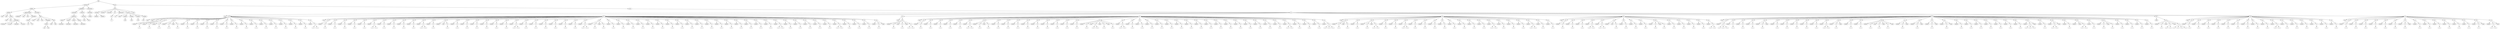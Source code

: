 digraph Tree {
	"t0" [label = "TEI"];
	"t1" [label = "teiHeader"];
	"t2" [label = "fileDesc"];
	"t3" [label = "titleStmt"];
	"t4" [label = "title"];
	"t5" [label = "title"];
	"t6" [label = "author"];
	"t7" [label = "idno"];
	"t8" [label = "idno"];
	"t9" [label = "persName"];
	"t10" [label = "forename"];
	"t11" [label = "surname"];
	"t12" [label = "nameLink"];
	"t13" [label = "surname"];
	"t14" [label = "publicationStmt"];
	"t15" [label = "publisher"];
	"t16" [label = "idno"];
	"t17" [label = "idno"];
	"t18" [label = "availability"];
	"t19" [label = "licence"];
	"t20" [label = "ab"];
	"t21" [label = "ref"];
	"t22" [label = "sourceDesc"];
	"t23" [label = "bibl"];
	"t24" [label = "name"];
	"t25" [label = "idno"];
	"t26" [label = "idno"];
	"t27" [label = "availability"];
	"t28" [label = "licence"];
	"t29" [label = "ab"];
	"t30" [label = "ref"];
	"t31" [label = "bibl"];
	"t32" [label = "date"];
	"t33" [label = "idno"];
	"t34" [label = "profileDesc"];
	"t35" [label = "particDesc"];
	"t36" [label = "listPerson"];
	"t37" [label = "person"];
	"t38" [label = "persName"];
	"t39" [label = "person"];
	"t40" [label = "persName"];
	"t41" [label = "person"];
	"t42" [label = "persName"];
	"t43" [label = "person"];
	"t44" [label = "persName"];
	"t45" [label = "textClass"];
	"t46" [label = "keywords"];
	"t47" [label = "term"];
	"t48" [label = "term"];
	"t49" [label = "revisionDesc"];
	"t50" [label = "listChange"];
	"t51" [label = "change"];
	"t52" [label = "text"];
	"t53" [label = "front"];
	"t54" [label = "docTitle"];
	"t55" [label = "titlePart"];
	"t56" [label = "titlePart"];
	"t57" [label = "docDate"];
	"t58" [label = "docAuthor"];
	"t59" [label = "div"];
	"t60" [label = "div"];
	"t61" [label = "p"];
	"t62" [label = "performance"];
	"t63" [label = "ab"];
	"t64" [label = "castList"];
	"t65" [label = "head"];
	"t66" [label = "castItem"];
	"t67" [label = "role"];
	"t68" [label = "castItem"];
	"t69" [label = "role"];
	"t70" [label = "castItem"];
	"t71" [label = "role"];
	"t72" [label = "castItem"];
	"t73" [label = "role"];
	"t74" [label = "note"];
	"t75" [label = "body"];
	"t76" [label = "div"];
	"t77" [label = "head"];
	"t78" [label = "div"];
	"t79" [label = "head"];
	"t80" [label = "stage"];
	"t81" [label = "sp"];
	"t82" [label = "speaker"];
	"t83" [label = "p"];
	"t84" [label = "s"];
	"t85" [label = "sp"];
	"t86" [label = "speaker"];
	"t87" [label = "p"];
	"t88" [label = "s"];
	"t89" [label = "sp"];
	"t90" [label = "speaker"];
	"t91" [label = "p"];
	"t92" [label = "s"];
	"t93" [label = "sp"];
	"t94" [label = "speaker"];
	"t95" [label = "p"];
	"t96" [label = "s"];
	"t97" [label = "stage"];
	"t98" [label = "p"];
	"t99" [label = "s"];
	"t100" [label = "sp"];
	"t101" [label = "speaker"];
	"t102" [label = "p"];
	"t103" [label = "s"];
	"t104" [label = "sp"];
	"t105" [label = "speaker"];
	"t106" [label = "p"];
	"t107" [label = "s"];
	"t108" [label = "sp"];
	"t109" [label = "speaker"];
	"t110" [label = "p"];
	"t111" [label = "s"];
	"t112" [label = "sp"];
	"t113" [label = "speaker"];
	"t114" [label = "p"];
	"t115" [label = "s"];
	"t116" [label = "sp"];
	"t117" [label = "speaker"];
	"t118" [label = "p"];
	"t119" [label = "s"];
	"t120" [label = "sp"];
	"t121" [label = "speaker"];
	"t122" [label = "p"];
	"t123" [label = "s"];
	"t124" [label = "sp"];
	"t125" [label = "speaker"];
	"t126" [label = "p"];
	"t127" [label = "s"];
	"t128" [label = "sp"];
	"t129" [label = "speaker"];
	"t130" [label = "p"];
	"t131" [label = "s"];
	"t132" [label = "sp"];
	"t133" [label = "speaker"];
	"t134" [label = "p"];
	"t135" [label = "s"];
	"t136" [label = "sp"];
	"t137" [label = "speaker"];
	"t138" [label = "p"];
	"t139" [label = "s"];
	"t140" [label = "sp"];
	"t141" [label = "speaker"];
	"t142" [label = "p"];
	"t143" [label = "s"];
	"t144" [label = "sp"];
	"t145" [label = "speaker"];
	"t146" [label = "p"];
	"t147" [label = "s"];
	"t148" [label = "sp"];
	"t149" [label = "speaker"];
	"t150" [label = "p"];
	"t151" [label = "s"];
	"t152" [label = "sp"];
	"t153" [label = "speaker"];
	"t154" [label = "p"];
	"t155" [label = "s"];
	"t156" [label = "s"];
	"t157" [label = "div"];
	"t158" [label = "head"];
	"t159" [label = "sp"];
	"t160" [label = "speaker"];
	"t161" [label = "p"];
	"t162" [label = "s"];
	"t163" [label = "sp"];
	"t164" [label = "speaker"];
	"t165" [label = "p"];
	"t166" [label = "s"];
	"t167" [label = "sp"];
	"t168" [label = "speaker"];
	"t169" [label = "p"];
	"t170" [label = "s"];
	"t171" [label = "sp"];
	"t172" [label = "speaker"];
	"t173" [label = "p"];
	"t174" [label = "s"];
	"t175" [label = "sp"];
	"t176" [label = "speaker"];
	"t177" [label = "p"];
	"t178" [label = "s"];
	"t179" [label = "sp"];
	"t180" [label = "speaker"];
	"t181" [label = "p"];
	"t182" [label = "s"];
	"t183" [label = "s"];
	"t184" [label = "sp"];
	"t185" [label = "speaker"];
	"t186" [label = "p"];
	"t187" [label = "s"];
	"t188" [label = "sp"];
	"t189" [label = "speaker"];
	"t190" [label = "p"];
	"t191" [label = "s"];
	"t192" [label = "sp"];
	"t193" [label = "speaker"];
	"t194" [label = "p"];
	"t195" [label = "s"];
	"t196" [label = "sp"];
	"t197" [label = "speaker"];
	"t198" [label = "p"];
	"t199" [label = "s"];
	"t200" [label = "sp"];
	"t201" [label = "speaker"];
	"t202" [label = "p"];
	"t203" [label = "s"];
	"t204" [label = "s"];
	"t205" [label = "sp"];
	"t206" [label = "speaker"];
	"t207" [label = "p"];
	"t208" [label = "s"];
	"t209" [label = "sp"];
	"t210" [label = "speaker"];
	"t211" [label = "note"];
	"t212" [label = "p"];
	"t213" [label = "s"];
	"t214" [label = "sp"];
	"t215" [label = "speaker"];
	"t216" [label = "p"];
	"t217" [label = "s"];
	"t218" [label = "sp"];
	"t219" [label = "speaker"];
	"t220" [label = "p"];
	"t221" [label = "s"];
	"t222" [label = "sp"];
	"t223" [label = "speaker"];
	"t224" [label = "p"];
	"t225" [label = "s"];
	"t226" [label = "sp"];
	"t227" [label = "speaker"];
	"t228" [label = "p"];
	"t229" [label = "s"];
	"t230" [label = "sp"];
	"t231" [label = "speaker"];
	"t232" [label = "p"];
	"t233" [label = "s"];
	"t234" [label = "sp"];
	"t235" [label = "speaker"];
	"t236" [label = "p"];
	"t237" [label = "s"];
	"t238" [label = "sp"];
	"t239" [label = "speaker"];
	"t240" [label = "p"];
	"t241" [label = "s"];
	"t242" [label = "s"];
	"t243" [label = "sp"];
	"t244" [label = "speaker"];
	"t245" [label = "p"];
	"t246" [label = "s"];
	"t247" [label = "sp"];
	"t248" [label = "speaker"];
	"t249" [label = "p"];
	"t250" [label = "s"];
	"t251" [label = "sp"];
	"t252" [label = "speaker"];
	"t253" [label = "p"];
	"t254" [label = "s"];
	"t255" [label = "sp"];
	"t256" [label = "speaker"];
	"t257" [label = "p"];
	"t258" [label = "s"];
	"t259" [label = "sp"];
	"t260" [label = "speaker"];
	"t261" [label = "p"];
	"t262" [label = "s"];
	"t263" [label = "sp"];
	"t264" [label = "speaker"];
	"t265" [label = "p"];
	"t266" [label = "s"];
	"t267" [label = "sp"];
	"t268" [label = "speaker"];
	"t269" [label = "p"];
	"t270" [label = "s"];
	"t271" [label = "s"];
	"t272" [label = "sp"];
	"t273" [label = "speaker"];
	"t274" [label = "p"];
	"t275" [label = "s"];
	"t276" [label = "stage"];
	"t277" [label = "p"];
	"t278" [label = "s"];
	"t279" [label = "sp"];
	"t280" [label = "speaker"];
	"t281" [label = "p"];
	"t282" [label = "s"];
	"t283" [label = "sp"];
	"t284" [label = "speaker"];
	"t285" [label = "p"];
	"t286" [label = "s"];
	"t287" [label = "sp"];
	"t288" [label = "speaker"];
	"t289" [label = "p"];
	"t290" [label = "s"];
	"t291" [label = "sp"];
	"t292" [label = "speaker"];
	"t293" [label = "p"];
	"t294" [label = "s"];
	"t295" [label = "sp"];
	"t296" [label = "speaker"];
	"t297" [label = "p"];
	"t298" [label = "s"];
	"t299" [label = "sp"];
	"t300" [label = "speaker"];
	"t301" [label = "p"];
	"t302" [label = "s"];
	"t303" [label = "sp"];
	"t304" [label = "speaker"];
	"t305" [label = "p"];
	"t306" [label = "s"];
	"t307" [label = "sp"];
	"t308" [label = "speaker"];
	"t309" [label = "p"];
	"t310" [label = "s"];
	"t311" [label = "sp"];
	"t312" [label = "speaker"];
	"t313" [label = "p"];
	"t314" [label = "s"];
	"t315" [label = "sp"];
	"t316" [label = "speaker"];
	"t317" [label = "p"];
	"t318" [label = "s"];
	"t319" [label = "sp"];
	"t320" [label = "speaker"];
	"t321" [label = "p"];
	"t322" [label = "s"];
	"t323" [label = "sp"];
	"t324" [label = "speaker"];
	"t325" [label = "p"];
	"t326" [label = "s"];
	"t327" [label = "sp"];
	"t328" [label = "speaker"];
	"t329" [label = "p"];
	"t330" [label = "s"];
	"t331" [label = "sp"];
	"t332" [label = "speaker"];
	"t333" [label = "p"];
	"t334" [label = "s"];
	"t335" [label = "sp"];
	"t336" [label = "speaker"];
	"t337" [label = "p"];
	"t338" [label = "s"];
	"t339" [label = "sp"];
	"t340" [label = "speaker"];
	"t341" [label = "p"];
	"t342" [label = "s"];
	"t343" [label = "sp"];
	"t344" [label = "speaker"];
	"t345" [label = "p"];
	"t346" [label = "s"];
	"t347" [label = "sp"];
	"t348" [label = "speaker"];
	"t349" [label = "p"];
	"t350" [label = "s"];
	"t351" [label = "s"];
	"t352" [label = "sp"];
	"t353" [label = "speaker"];
	"t354" [label = "p"];
	"t355" [label = "s"];
	"t356" [label = "sp"];
	"t357" [label = "speaker"];
	"t358" [label = "p"];
	"t359" [label = "s"];
	"t360" [label = "sp"];
	"t361" [label = "speaker"];
	"t362" [label = "p"];
	"t363" [label = "s"];
	"t364" [label = "sp"];
	"t365" [label = "speaker"];
	"t366" [label = "p"];
	"t367" [label = "s"];
	"t368" [label = "sp"];
	"t369" [label = "speaker"];
	"t370" [label = "p"];
	"t371" [label = "s"];
	"t372" [label = "sp"];
	"t373" [label = "speaker"];
	"t374" [label = "p"];
	"t375" [label = "s"];
	"t376" [label = "s"];
	"t377" [label = "sp"];
	"t378" [label = "speaker"];
	"t379" [label = "p"];
	"t380" [label = "s"];
	"t381" [label = "sp"];
	"t382" [label = "speaker"];
	"t383" [label = "p"];
	"t384" [label = "s"];
	"t385" [label = "sp"];
	"t386" [label = "speaker"];
	"t387" [label = "p"];
	"t388" [label = "s"];
	"t389" [label = "sp"];
	"t390" [label = "speaker"];
	"t391" [label = "p"];
	"t392" [label = "s"];
	"t393" [label = "stage"];
	"t394" [label = "div"];
	"t395" [label = "head"];
	"t396" [label = "sp"];
	"t397" [label = "speaker"];
	"t398" [label = "p"];
	"t399" [label = "s"];
	"t400" [label = "stage"];
	"t401" [label = "p"];
	"t402" [label = "s"];
	"t403" [label = "stage"];
	"t404" [label = "p"];
	"t405" [label = "s"];
	"t406" [label = "s"];
	"t407" [label = "div"];
	"t408" [label = "head"];
	"t409" [label = "sp"];
	"t410" [label = "speaker"];
	"t411" [label = "p"];
	"t412" [label = "s"];
	"t413" [label = "sp"];
	"t414" [label = "speaker"];
	"t415" [label = "p"];
	"t416" [label = "s"];
	"t417" [label = "sp"];
	"t418" [label = "speaker"];
	"t419" [label = "p"];
	"t420" [label = "s"];
	"t421" [label = "sp"];
	"t422" [label = "speaker"];
	"t423" [label = "p"];
	"t424" [label = "s"];
	"t425" [label = "sp"];
	"t426" [label = "speaker"];
	"t427" [label = "p"];
	"t428" [label = "s"];
	"t429" [label = "sp"];
	"t430" [label = "speaker"];
	"t431" [label = "p"];
	"t432" [label = "s"];
	"t433" [label = "s"];
	"t434" [label = "sp"];
	"t435" [label = "speaker"];
	"t436" [label = "p"];
	"t437" [label = "s"];
	"t438" [label = "stage"];
	"t439" [label = "p"];
	"t440" [label = "s"];
	"t441" [label = "sp"];
	"t442" [label = "speaker"];
	"t443" [label = "p"];
	"t444" [label = "s"];
	"t445" [label = "sp"];
	"t446" [label = "speaker"];
	"t447" [label = "p"];
	"t448" [label = "s"];
	"t449" [label = "sp"];
	"t450" [label = "speaker"];
	"t451" [label = "p"];
	"t452" [label = "s"];
	"t453" [label = "sp"];
	"t454" [label = "speaker"];
	"t455" [label = "p"];
	"t456" [label = "s"];
	"t457" [label = "sp"];
	"t458" [label = "speaker"];
	"t459" [label = "p"];
	"t460" [label = "s"];
	"t461" [label = "sp"];
	"t462" [label = "speaker"];
	"t463" [label = "p"];
	"t464" [label = "s"];
	"t465" [label = "sp"];
	"t466" [label = "speaker"];
	"t467" [label = "p"];
	"t468" [label = "s"];
	"t469" [label = "sp"];
	"t470" [label = "speaker"];
	"t471" [label = "p"];
	"t472" [label = "s"];
	"t473" [label = "sp"];
	"t474" [label = "speaker"];
	"t475" [label = "p"];
	"t476" [label = "s"];
	"t477" [label = "sp"];
	"t478" [label = "speaker"];
	"t479" [label = "p"];
	"t480" [label = "s"];
	"t481" [label = "stage"];
	"t482" [label = "p"];
	"t483" [label = "s"];
	"t484" [label = "s"];
	"t485" [label = "stage"];
	"t486" [label = "p"];
	"t487" [label = "s"];
	"t488" [label = "stage"];
	"t489" [label = "p"];
	"t490" [label = "s"];
	"t491" [label = "sp"];
	"t492" [label = "speaker"];
	"t493" [label = "p"];
	"t494" [label = "s"];
	"t495" [label = "s"];
	"t496" [label = "sp"];
	"t497" [label = "speaker"];
	"t498" [label = "p"];
	"t499" [label = "s"];
	"t500" [label = "sp"];
	"t501" [label = "speaker"];
	"t502" [label = "p"];
	"t503" [label = "s"];
	"t504" [label = "sp"];
	"t505" [label = "speaker"];
	"t506" [label = "p"];
	"t507" [label = "s"];
	"t508" [label = "sp"];
	"t509" [label = "speaker"];
	"t510" [label = "p"];
	"t511" [label = "s"];
	"t512" [label = "sp"];
	"t513" [label = "speaker"];
	"t514" [label = "p"];
	"t515" [label = "s"];
	"t516" [label = "sp"];
	"t517" [label = "speaker"];
	"t518" [label = "p"];
	"t519" [label = "s"];
	"t520" [label = "sp"];
	"t521" [label = "speaker"];
	"t522" [label = "p"];
	"t523" [label = "s"];
	"t524" [label = "sp"];
	"t525" [label = "speaker"];
	"t526" [label = "p"];
	"t527" [label = "s"];
	"t528" [label = "sp"];
	"t529" [label = "speaker"];
	"t530" [label = "p"];
	"t531" [label = "s"];
	"t532" [label = "sp"];
	"t533" [label = "speaker"];
	"t534" [label = "p"];
	"t535" [label = "s"];
	"t536" [label = "sp"];
	"t537" [label = "speaker"];
	"t538" [label = "p"];
	"t539" [label = "s"];
	"t540" [label = "sp"];
	"t541" [label = "speaker"];
	"t542" [label = "p"];
	"t543" [label = "s"];
	"t544" [label = "sp"];
	"t545" [label = "speaker"];
	"t546" [label = "p"];
	"t547" [label = "s"];
	"t548" [label = "sp"];
	"t549" [label = "speaker"];
	"t550" [label = "p"];
	"t551" [label = "s"];
	"t552" [label = "sp"];
	"t553" [label = "speaker"];
	"t554" [label = "p"];
	"t555" [label = "s"];
	"t556" [label = "sp"];
	"t557" [label = "speaker"];
	"t558" [label = "p"];
	"t559" [label = "s"];
	"t560" [label = "sp"];
	"t561" [label = "speaker"];
	"t562" [label = "p"];
	"t563" [label = "s"];
	"t564" [label = "s"];
	"t565" [label = "sp"];
	"t566" [label = "speaker"];
	"t567" [label = "p"];
	"t568" [label = "s"];
	"t569" [label = "sp"];
	"t570" [label = "speaker"];
	"t571" [label = "p"];
	"t572" [label = "s"];
	"t573" [label = "sp"];
	"t574" [label = "speaker"];
	"t575" [label = "p"];
	"t576" [label = "s"];
	"t577" [label = "sp"];
	"t578" [label = "speaker"];
	"t579" [label = "p"];
	"t580" [label = "s"];
	"t581" [label = "s"];
	"t582" [label = "s"];
	"t583" [label = "div"];
	"t584" [label = "head"];
	"t585" [label = "sp"];
	"t586" [label = "speaker"];
	"t587" [label = "p"];
	"t588" [label = "s"];
	"t589" [label = "stage"];
	"t590" [label = "p"];
	"t591" [label = "s"];
	"t592" [label = "sp"];
	"t593" [label = "speaker"];
	"t594" [label = "p"];
	"t595" [label = "s"];
	"t596" [label = "sp"];
	"t597" [label = "speaker"];
	"t598" [label = "p"];
	"t599" [label = "s"];
	"t600" [label = "stage"];
	"t601" [label = "p"];
	"t602" [label = "s"];
	"t603" [label = "s"];
	"t604" [label = "sp"];
	"t605" [label = "speaker"];
	"t606" [label = "p"];
	"t607" [label = "s"];
	"t608" [label = "sp"];
	"t609" [label = "speaker"];
	"t610" [label = "p"];
	"t611" [label = "s"];
	"t612" [label = "sp"];
	"t613" [label = "speaker"];
	"t614" [label = "p"];
	"t615" [label = "s"];
	"t616" [label = "s"];
	"t617" [label = "sp"];
	"t618" [label = "speaker"];
	"t619" [label = "p"];
	"t620" [label = "s"];
	"t621" [label = "sp"];
	"t622" [label = "speaker"];
	"t623" [label = "p"];
	"t624" [label = "s"];
	"t625" [label = "sp"];
	"t626" [label = "speaker"];
	"t627" [label = "p"];
	"t628" [label = "s"];
	"t629" [label = "sp"];
	"t630" [label = "speaker"];
	"t631" [label = "p"];
	"t632" [label = "s"];
	"t633" [label = "sp"];
	"t634" [label = "speaker"];
	"t635" [label = "p"];
	"t636" [label = "s"];
	"t637" [label = "sp"];
	"t638" [label = "speaker"];
	"t639" [label = "p"];
	"t640" [label = "s"];
	"t641" [label = "sp"];
	"t642" [label = "speaker"];
	"t643" [label = "p"];
	"t644" [label = "s"];
	"t645" [label = "sp"];
	"t646" [label = "speaker"];
	"t647" [label = "p"];
	"t648" [label = "s"];
	"t649" [label = "sp"];
	"t650" [label = "speaker"];
	"t651" [label = "p"];
	"t652" [label = "s"];
	"t653" [label = "s"];
	"t654" [label = "sp"];
	"t655" [label = "speaker"];
	"t656" [label = "p"];
	"t657" [label = "s"];
	"t658" [label = "sp"];
	"t659" [label = "speaker"];
	"t660" [label = "p"];
	"t661" [label = "s"];
	"t662" [label = "sp"];
	"t663" [label = "speaker"];
	"t664" [label = "p"];
	"t665" [label = "s"];
	"t666" [label = "sp"];
	"t667" [label = "speaker"];
	"t668" [label = "p"];
	"t669" [label = "s"];
	"t670" [label = "s"];
	"t671" [label = "sp"];
	"t672" [label = "speaker"];
	"t673" [label = "p"];
	"t674" [label = "s"];
	"t675" [label = "sp"];
	"t676" [label = "speaker"];
	"t677" [label = "p"];
	"t678" [label = "s"];
	"t679" [label = "div"];
	"t680" [label = "head"];
	"t681" [label = "sp"];
	"t682" [label = "speaker"];
	"t683" [label = "p"];
	"t684" [label = "s"];
	"t685" [label = "sp"];
	"t686" [label = "speaker"];
	"t687" [label = "p"];
	"t688" [label = "s"];
	"t689" [label = "sp"];
	"t690" [label = "speaker"];
	"t691" [label = "p"];
	"t692" [label = "s"];
	"t693" [label = "sp"];
	"t694" [label = "speaker"];
	"t695" [label = "p"];
	"t696" [label = "s"];
	"t697" [label = "s"];
	"t698" [label = "sp"];
	"t699" [label = "speaker"];
	"t700" [label = "p"];
	"t701" [label = "s"];
	"t702" [label = "s"];
	"t703" [label = "sp"];
	"t704" [label = "speaker"];
	"t705" [label = "note"];
	"t706" [label = "p"];
	"t707" [label = "s"];
	"t708" [label = "sp"];
	"t709" [label = "speaker"];
	"t710" [label = "p"];
	"t711" [label = "s"];
	"t712" [label = "sp"];
	"t713" [label = "speaker"];
	"t714" [label = "p"];
	"t715" [label = "s"];
	"t716" [label = "sp"];
	"t717" [label = "speaker"];
	"t718" [label = "p"];
	"t719" [label = "s"];
	"t720" [label = "sp"];
	"t721" [label = "speaker"];
	"t722" [label = "p"];
	"t723" [label = "s"];
	"t724" [label = "stage"];
	"t725" [label = "p"];
	"t726" [label = "s"];
	"t727" [label = "sp"];
	"t728" [label = "speaker"];
	"t729" [label = "p"];
	"t730" [label = "s"];
	"t731" [label = "sp"];
	"t732" [label = "speaker"];
	"t733" [label = "p"];
	"t734" [label = "s"];
	"t735" [label = "sp"];
	"t736" [label = "speaker"];
	"t737" [label = "p"];
	"t738" [label = "s"];
	"t739" [label = "sp"];
	"t740" [label = "speaker"];
	"t741" [label = "p"];
	"t742" [label = "s"];
	"t743" [label = "sp"];
	"t744" [label = "speaker"];
	"t745" [label = "p"];
	"t746" [label = "s"];
	"t747" [label = "s"];
	"t748" [label = "div"];
	"t749" [label = "head"];
	"t750" [label = "sp"];
	"t751" [label = "speaker"];
	"t752" [label = "p"];
	"t753" [label = "s"];
	"t754" [label = "s"];
	"t755" [label = "s"];
	"t756" [label = "sp"];
	"t757" [label = "speaker"];
	"t758" [label = "p"];
	"t759" [label = "s"];
	"t760" [label = "sp"];
	"t761" [label = "speaker"];
	"t762" [label = "p"];
	"t763" [label = "s"];
	"t764" [label = "sp"];
	"t765" [label = "speaker"];
	"t766" [label = "p"];
	"t767" [label = "s"];
	"t768" [label = "sp"];
	"t769" [label = "speaker"];
	"t770" [label = "p"];
	"t771" [label = "s"];
	"t772" [label = "stage"];
	"t773" [label = "sp"];
	"t774" [label = "speaker"];
	"t775" [label = "p"];
	"t776" [label = "s"];
	"t777" [label = "sp"];
	"t778" [label = "speaker"];
	"t779" [label = "p"];
	"t780" [label = "s"];
	"t781" [label = "sp"];
	"t782" [label = "speaker"];
	"t783" [label = "p"];
	"t784" [label = "s"];
	"t785" [label = "sp"];
	"t786" [label = "speaker"];
	"t787" [label = "p"];
	"t788" [label = "s"];
	"t789" [label = "sp"];
	"t790" [label = "speaker"];
	"t791" [label = "p"];
	"t792" [label = "s"];
	"t793" [label = "sp"];
	"t794" [label = "speaker"];
	"t795" [label = "p"];
	"t796" [label = "s"];
	"t797" [label = "s"];
	"t798" [label = "sp"];
	"t799" [label = "speaker"];
	"t800" [label = "p"];
	"t801" [label = "s"];
	"t802" [label = "stage"];
	"t803" [label = "sp"];
	"t804" [label = "speaker"];
	"t805" [label = "p"];
	"t806" [label = "s"];
	"t807" [label = "sp"];
	"t808" [label = "speaker"];
	"t809" [label = "p"];
	"t810" [label = "s"];
	"t811" [label = "sp"];
	"t812" [label = "speaker"];
	"t813" [label = "p"];
	"t814" [label = "s"];
	"t815" [label = "stage"];
	"t816" [label = "p"];
	"t817" [label = "s"];
	"t818" [label = "stage"];
	"t819" [label = "p"];
	"t820" [label = "s"];
	"t821" [label = "stage"];
	"t822" [label = "sp"];
	"t823" [label = "speaker"];
	"t824" [label = "p"];
	"t825" [label = "s"];
	"t826" [label = "stage"];
	"t827" [label = "sp"];
	"t828" [label = "speaker"];
	"t829" [label = "p"];
	"t830" [label = "s"];
	"t831" [label = "stage"];
	"t832" [label = "sp"];
	"t833" [label = "speaker"];
	"t834" [label = "p"];
	"t835" [label = "s"];
	"t836" [label = "stage"];
	"t837" [label = "sp"];
	"t838" [label = "speaker"];
	"t839" [label = "p"];
	"t840" [label = "s"];
	"t841" [label = "stage"];
	"t842" [label = "sp"];
	"t843" [label = "speaker"];
	"t844" [label = "p"];
	"t845" [label = "s"];
	"t846" [label = "sp"];
	"t847" [label = "speaker"];
	"t848" [label = "p"];
	"t849" [label = "s"];
	"t850" [label = "sp"];
	"t851" [label = "speaker"];
	"t852" [label = "p"];
	"t853" [label = "s"];
	"t854" [label = "sp"];
	"t855" [label = "speaker"];
	"t856" [label = "p"];
	"t857" [label = "s"];
	"t858" [label = "sp"];
	"t859" [label = "speaker"];
	"t860" [label = "p"];
	"t861" [label = "s"];
	"t862" [label = "sp"];
	"t863" [label = "speaker"];
	"t864" [label = "p"];
	"t865" [label = "s"];
	"t866" [label = "sp"];
	"t867" [label = "speaker"];
	"t868" [label = "p"];
	"t869" [label = "s"];
	"t870" [label = "sp"];
	"t871" [label = "speaker"];
	"t872" [label = "p"];
	"t873" [label = "s"];
	"t874" [label = "s"];
	"t875" [label = "s"];
	"t876" [label = "stage"];
	"t877" [label = "sp"];
	"t878" [label = "speaker"];
	"t879" [label = "p"];
	"t880" [label = "s"];
	"t881" [label = "sp"];
	"t882" [label = "speaker"];
	"t883" [label = "p"];
	"t884" [label = "s"];
	"t885" [label = "s"];
	"t886" [label = "stage"];
	"t887" [label = "sp"];
	"t888" [label = "speaker"];
	"t889" [label = "p"];
	"t890" [label = "s"];
	"t891" [label = "sp"];
	"t892" [label = "speaker"];
	"t893" [label = "stage"];
	"t894" [label = "p"];
	"t895" [label = "s"];
	"t896" [label = "s"];
	"t897" [label = "sp"];
	"t898" [label = "speaker"];
	"t899" [label = "p"];
	"t900" [label = "s"];
	"t901" [label = "sp"];
	"t902" [label = "speaker"];
	"t903" [label = "p"];
	"t904" [label = "s"];
	"t905" [label = "stage"];
	"t906" [label = "p"];
	"t907" [label = "s"];
	"t908" [label = "sp"];
	"t909" [label = "speaker"];
	"t910" [label = "p"];
	"t911" [label = "s"];
	"t912" [label = "sp"];
	"t913" [label = "speaker"];
	"t914" [label = "p"];
	"t915" [label = "s"];
	"t916" [label = "sp"];
	"t917" [label = "speaker"];
	"t918" [label = "p"];
	"t919" [label = "s"];
	"t920" [label = "sp"];
	"t921" [label = "speaker"];
	"t922" [label = "p"];
	"t923" [label = "s"];
	"t924" [label = "div"];
	"t925" [label = "head"];
	"t926" [label = "sp"];
	"t927" [label = "speaker"];
	"t928" [label = "p"];
	"t929" [label = "s"];
	"t930" [label = "stage"];
	"t931" [label = "p"];
	"t932" [label = "s"];
	"t933" [label = "s"];
	"t934" [label = "stage"];
	"t935" [label = "p"];
	"t936" [label = "s"];
	"t937" [label = "s"];
	"t938" [label = "s"];
	"t939" [label = "s"];
	"t940" [label = "div"];
	"t941" [label = "head"];
	"t942" [label = "sp"];
	"t943" [label = "speaker"];
	"t944" [label = "p"];
	"t945" [label = "s"];
	"t946" [label = "sp"];
	"t947" [label = "speaker"];
	"t948" [label = "p"];
	"t949" [label = "s"];
	"t950" [label = "sp"];
	"t951" [label = "speaker"];
	"t952" [label = "p"];
	"t953" [label = "s"];
	"t954" [label = "sp"];
	"t955" [label = "speaker"];
	"t956" [label = "p"];
	"t957" [label = "s"];
	"t958" [label = "sp"];
	"t959" [label = "speaker"];
	"t960" [label = "p"];
	"t961" [label = "s"];
	"t962" [label = "sp"];
	"t963" [label = "speaker"];
	"t964" [label = "p"];
	"t965" [label = "s"];
	"t966" [label = "sp"];
	"t967" [label = "speaker"];
	"t968" [label = "p"];
	"t969" [label = "s"];
	"t970" [label = "sp"];
	"t971" [label = "speaker"];
	"t972" [label = "p"];
	"t973" [label = "s"];
	"t974" [label = "sp"];
	"t975" [label = "speaker"];
	"t976" [label = "p"];
	"t977" [label = "s"];
	"t978" [label = "sp"];
	"t979" [label = "speaker"];
	"t980" [label = "p"];
	"t981" [label = "s"];
	"t982" [label = "s"];
	"t983" [label = "sp"];
	"t984" [label = "speaker"];
	"t985" [label = "p"];
	"t986" [label = "s"];
	"t987" [label = "sp"];
	"t988" [label = "speaker"];
	"t989" [label = "p"];
	"t990" [label = "s"];
	"t991" [label = "sp"];
	"t992" [label = "speaker"];
	"t993" [label = "p"];
	"t994" [label = "s"];
	"t995" [label = "sp"];
	"t996" [label = "speaker"];
	"t997" [label = "p"];
	"t998" [label = "s"];
	"t999" [label = "sp"];
	"t1000" [label = "speaker"];
	"t1001" [label = "p"];
	"t1002" [label = "s"];
	"t1003" [label = "sp"];
	"t1004" [label = "speaker"];
	"t1005" [label = "p"];
	"t1006" [label = "s"];
	"t1007" [label = "div"];
	"t1008" [label = "head"];
	"t1009" [label = "sp"];
	"t1010" [label = "speaker"];
	"t1011" [label = "p"];
	"t1012" [label = "s"];
	"t1013" [label = "sp"];
	"t1014" [label = "speaker"];
	"t1015" [label = "p"];
	"t1016" [label = "s"];
	"t1017" [label = "sp"];
	"t1018" [label = "speaker"];
	"t1019" [label = "p"];
	"t1020" [label = "s"];
	"t1021" [label = "sp"];
	"t1022" [label = "speaker"];
	"t1023" [label = "p"];
	"t1024" [label = "s"];
	"t1025" [label = "sp"];
	"t1026" [label = "speaker"];
	"t1027" [label = "p"];
	"t1028" [label = "s"];
	"t1029" [label = "sp"];
	"t1030" [label = "speaker"];
	"t1031" [label = "p"];
	"t1032" [label = "s"];
	"t1033" [label = "sp"];
	"t1034" [label = "speaker"];
	"t1035" [label = "p"];
	"t1036" [label = "s"];
	"t1037" [label = "stage"];
	"t1038" [label = "sp"];
	"t1039" [label = "speaker"];
	"t1040" [label = "p"];
	"t1041" [label = "s"];
	"t1042" [label = "sp"];
	"t1043" [label = "speaker"];
	"t1044" [label = "p"];
	"t1045" [label = "s"];
	"t1046" [label = "sp"];
	"t1047" [label = "speaker"];
	"t1048" [label = "p"];
	"t1049" [label = "s"];
	"t1050" [label = "sp"];
	"t1051" [label = "speaker"];
	"t1052" [label = "p"];
	"t1053" [label = "s"];
	"t1054" [label = "sp"];
	"t1055" [label = "speaker"];
	"t1056" [label = "p"];
	"t1057" [label = "s"];
	"t1058" [label = "sp"];
	"t1059" [label = "speaker"];
	"t1060" [label = "p"];
	"t1061" [label = "s"];
	"t1062" [label = "sp"];
	"t1063" [label = "speaker"];
	"t1064" [label = "p"];
	"t1065" [label = "s"];
	"t1066" [label = "stage"];
	"t1067" [label = "sp"];
	"t1068" [label = "speaker"];
	"t1069" [label = "p"];
	"t1070" [label = "s"];
	"t1071" [label = "s"];
	"t1072" [label = "stage"];
	"t0" -> "t1";
	"t1" -> "t2";
	"t2" -> "t3";
	"t3" -> "t4";
	"t3" -> "t5";
	"t3" -> "t6";
	"t6" -> "t7";
	"t6" -> "t8";
	"t6" -> "t9";
	"t9" -> "t10";
	"t9" -> "t11";
	"t9" -> "t12";
	"t9" -> "t13";
	"t2" -> "t14";
	"t14" -> "t15";
	"t14" -> "t16";
	"t14" -> "t17";
	"t14" -> "t18";
	"t18" -> "t19";
	"t19" -> "t20";
	"t19" -> "t21";
	"t2" -> "t22";
	"t22" -> "t23";
	"t23" -> "t24";
	"t23" -> "t25";
	"t23" -> "t26";
	"t23" -> "t27";
	"t27" -> "t28";
	"t28" -> "t29";
	"t28" -> "t30";
	"t23" -> "t31";
	"t31" -> "t32";
	"t31" -> "t33";
	"t1" -> "t34";
	"t34" -> "t35";
	"t35" -> "t36";
	"t36" -> "t37";
	"t37" -> "t38";
	"t36" -> "t39";
	"t39" -> "t40";
	"t36" -> "t41";
	"t41" -> "t42";
	"t36" -> "t43";
	"t43" -> "t44";
	"t34" -> "t45";
	"t45" -> "t46";
	"t46" -> "t47";
	"t46" -> "t48";
	"t1" -> "t49";
	"t49" -> "t50";
	"t50" -> "t51";
	"t0" -> "t52";
	"t52" -> "t53";
	"t53" -> "t54";
	"t54" -> "t55";
	"t54" -> "t56";
	"t53" -> "t57";
	"t53" -> "t58";
	"t53" -> "t59";
	"t59" -> "t60";
	"t60" -> "t61";
	"t53" -> "t62";
	"t62" -> "t63";
	"t53" -> "t64";
	"t64" -> "t65";
	"t64" -> "t66";
	"t66" -> "t67";
	"t64" -> "t68";
	"t68" -> "t69";
	"t64" -> "t70";
	"t70" -> "t71";
	"t64" -> "t72";
	"t72" -> "t73";
	"t53" -> "t74";
	"t52" -> "t75";
	"t75" -> "t76";
	"t76" -> "t77";
	"t76" -> "t78";
	"t78" -> "t79";
	"t78" -> "t80";
	"t78" -> "t81";
	"t81" -> "t82";
	"t81" -> "t83";
	"t83" -> "t84";
	"t78" -> "t85";
	"t85" -> "t86";
	"t85" -> "t87";
	"t87" -> "t88";
	"t78" -> "t89";
	"t89" -> "t90";
	"t89" -> "t91";
	"t91" -> "t92";
	"t78" -> "t93";
	"t93" -> "t94";
	"t93" -> "t95";
	"t95" -> "t96";
	"t93" -> "t97";
	"t93" -> "t98";
	"t98" -> "t99";
	"t78" -> "t100";
	"t100" -> "t101";
	"t100" -> "t102";
	"t102" -> "t103";
	"t78" -> "t104";
	"t104" -> "t105";
	"t104" -> "t106";
	"t106" -> "t107";
	"t78" -> "t108";
	"t108" -> "t109";
	"t108" -> "t110";
	"t110" -> "t111";
	"t78" -> "t112";
	"t112" -> "t113";
	"t112" -> "t114";
	"t114" -> "t115";
	"t78" -> "t116";
	"t116" -> "t117";
	"t116" -> "t118";
	"t118" -> "t119";
	"t78" -> "t120";
	"t120" -> "t121";
	"t120" -> "t122";
	"t122" -> "t123";
	"t78" -> "t124";
	"t124" -> "t125";
	"t124" -> "t126";
	"t126" -> "t127";
	"t78" -> "t128";
	"t128" -> "t129";
	"t128" -> "t130";
	"t130" -> "t131";
	"t78" -> "t132";
	"t132" -> "t133";
	"t132" -> "t134";
	"t134" -> "t135";
	"t78" -> "t136";
	"t136" -> "t137";
	"t136" -> "t138";
	"t138" -> "t139";
	"t78" -> "t140";
	"t140" -> "t141";
	"t140" -> "t142";
	"t142" -> "t143";
	"t78" -> "t144";
	"t144" -> "t145";
	"t144" -> "t146";
	"t146" -> "t147";
	"t78" -> "t148";
	"t148" -> "t149";
	"t148" -> "t150";
	"t150" -> "t151";
	"t78" -> "t152";
	"t152" -> "t153";
	"t152" -> "t154";
	"t154" -> "t155";
	"t154" -> "t156";
	"t76" -> "t157";
	"t157" -> "t158";
	"t157" -> "t159";
	"t159" -> "t160";
	"t159" -> "t161";
	"t161" -> "t162";
	"t157" -> "t163";
	"t163" -> "t164";
	"t163" -> "t165";
	"t165" -> "t166";
	"t157" -> "t167";
	"t167" -> "t168";
	"t167" -> "t169";
	"t169" -> "t170";
	"t157" -> "t171";
	"t171" -> "t172";
	"t171" -> "t173";
	"t173" -> "t174";
	"t157" -> "t175";
	"t175" -> "t176";
	"t175" -> "t177";
	"t177" -> "t178";
	"t157" -> "t179";
	"t179" -> "t180";
	"t179" -> "t181";
	"t181" -> "t182";
	"t181" -> "t183";
	"t157" -> "t184";
	"t184" -> "t185";
	"t184" -> "t186";
	"t186" -> "t187";
	"t157" -> "t188";
	"t188" -> "t189";
	"t188" -> "t190";
	"t190" -> "t191";
	"t157" -> "t192";
	"t192" -> "t193";
	"t192" -> "t194";
	"t194" -> "t195";
	"t157" -> "t196";
	"t196" -> "t197";
	"t196" -> "t198";
	"t198" -> "t199";
	"t157" -> "t200";
	"t200" -> "t201";
	"t200" -> "t202";
	"t202" -> "t203";
	"t202" -> "t204";
	"t157" -> "t205";
	"t205" -> "t206";
	"t205" -> "t207";
	"t207" -> "t208";
	"t157" -> "t209";
	"t209" -> "t210";
	"t209" -> "t211";
	"t209" -> "t212";
	"t212" -> "t213";
	"t157" -> "t214";
	"t214" -> "t215";
	"t214" -> "t216";
	"t216" -> "t217";
	"t157" -> "t218";
	"t218" -> "t219";
	"t218" -> "t220";
	"t220" -> "t221";
	"t157" -> "t222";
	"t222" -> "t223";
	"t222" -> "t224";
	"t224" -> "t225";
	"t157" -> "t226";
	"t226" -> "t227";
	"t226" -> "t228";
	"t228" -> "t229";
	"t157" -> "t230";
	"t230" -> "t231";
	"t230" -> "t232";
	"t232" -> "t233";
	"t157" -> "t234";
	"t234" -> "t235";
	"t234" -> "t236";
	"t236" -> "t237";
	"t157" -> "t238";
	"t238" -> "t239";
	"t238" -> "t240";
	"t240" -> "t241";
	"t240" -> "t242";
	"t157" -> "t243";
	"t243" -> "t244";
	"t243" -> "t245";
	"t245" -> "t246";
	"t157" -> "t247";
	"t247" -> "t248";
	"t247" -> "t249";
	"t249" -> "t250";
	"t157" -> "t251";
	"t251" -> "t252";
	"t251" -> "t253";
	"t253" -> "t254";
	"t157" -> "t255";
	"t255" -> "t256";
	"t255" -> "t257";
	"t257" -> "t258";
	"t157" -> "t259";
	"t259" -> "t260";
	"t259" -> "t261";
	"t261" -> "t262";
	"t157" -> "t263";
	"t263" -> "t264";
	"t263" -> "t265";
	"t265" -> "t266";
	"t157" -> "t267";
	"t267" -> "t268";
	"t267" -> "t269";
	"t269" -> "t270";
	"t269" -> "t271";
	"t157" -> "t272";
	"t272" -> "t273";
	"t272" -> "t274";
	"t274" -> "t275";
	"t272" -> "t276";
	"t272" -> "t277";
	"t277" -> "t278";
	"t157" -> "t279";
	"t279" -> "t280";
	"t279" -> "t281";
	"t281" -> "t282";
	"t157" -> "t283";
	"t283" -> "t284";
	"t283" -> "t285";
	"t285" -> "t286";
	"t157" -> "t287";
	"t287" -> "t288";
	"t287" -> "t289";
	"t289" -> "t290";
	"t157" -> "t291";
	"t291" -> "t292";
	"t291" -> "t293";
	"t293" -> "t294";
	"t157" -> "t295";
	"t295" -> "t296";
	"t295" -> "t297";
	"t297" -> "t298";
	"t157" -> "t299";
	"t299" -> "t300";
	"t299" -> "t301";
	"t301" -> "t302";
	"t157" -> "t303";
	"t303" -> "t304";
	"t303" -> "t305";
	"t305" -> "t306";
	"t157" -> "t307";
	"t307" -> "t308";
	"t307" -> "t309";
	"t309" -> "t310";
	"t157" -> "t311";
	"t311" -> "t312";
	"t311" -> "t313";
	"t313" -> "t314";
	"t157" -> "t315";
	"t315" -> "t316";
	"t315" -> "t317";
	"t317" -> "t318";
	"t157" -> "t319";
	"t319" -> "t320";
	"t319" -> "t321";
	"t321" -> "t322";
	"t157" -> "t323";
	"t323" -> "t324";
	"t323" -> "t325";
	"t325" -> "t326";
	"t157" -> "t327";
	"t327" -> "t328";
	"t327" -> "t329";
	"t329" -> "t330";
	"t157" -> "t331";
	"t331" -> "t332";
	"t331" -> "t333";
	"t333" -> "t334";
	"t157" -> "t335";
	"t335" -> "t336";
	"t335" -> "t337";
	"t337" -> "t338";
	"t157" -> "t339";
	"t339" -> "t340";
	"t339" -> "t341";
	"t341" -> "t342";
	"t157" -> "t343";
	"t343" -> "t344";
	"t343" -> "t345";
	"t345" -> "t346";
	"t157" -> "t347";
	"t347" -> "t348";
	"t347" -> "t349";
	"t349" -> "t350";
	"t349" -> "t351";
	"t157" -> "t352";
	"t352" -> "t353";
	"t352" -> "t354";
	"t354" -> "t355";
	"t157" -> "t356";
	"t356" -> "t357";
	"t356" -> "t358";
	"t358" -> "t359";
	"t157" -> "t360";
	"t360" -> "t361";
	"t360" -> "t362";
	"t362" -> "t363";
	"t157" -> "t364";
	"t364" -> "t365";
	"t364" -> "t366";
	"t366" -> "t367";
	"t157" -> "t368";
	"t368" -> "t369";
	"t368" -> "t370";
	"t370" -> "t371";
	"t157" -> "t372";
	"t372" -> "t373";
	"t372" -> "t374";
	"t374" -> "t375";
	"t374" -> "t376";
	"t157" -> "t377";
	"t377" -> "t378";
	"t377" -> "t379";
	"t379" -> "t380";
	"t157" -> "t381";
	"t381" -> "t382";
	"t381" -> "t383";
	"t383" -> "t384";
	"t157" -> "t385";
	"t385" -> "t386";
	"t385" -> "t387";
	"t387" -> "t388";
	"t157" -> "t389";
	"t389" -> "t390";
	"t389" -> "t391";
	"t391" -> "t392";
	"t389" -> "t393";
	"t76" -> "t394";
	"t394" -> "t395";
	"t394" -> "t396";
	"t396" -> "t397";
	"t396" -> "t398";
	"t398" -> "t399";
	"t396" -> "t400";
	"t396" -> "t401";
	"t401" -> "t402";
	"t396" -> "t403";
	"t396" -> "t404";
	"t404" -> "t405";
	"t404" -> "t406";
	"t76" -> "t407";
	"t407" -> "t408";
	"t407" -> "t409";
	"t409" -> "t410";
	"t409" -> "t411";
	"t411" -> "t412";
	"t407" -> "t413";
	"t413" -> "t414";
	"t413" -> "t415";
	"t415" -> "t416";
	"t407" -> "t417";
	"t417" -> "t418";
	"t417" -> "t419";
	"t419" -> "t420";
	"t407" -> "t421";
	"t421" -> "t422";
	"t421" -> "t423";
	"t423" -> "t424";
	"t407" -> "t425";
	"t425" -> "t426";
	"t425" -> "t427";
	"t427" -> "t428";
	"t407" -> "t429";
	"t429" -> "t430";
	"t429" -> "t431";
	"t431" -> "t432";
	"t431" -> "t433";
	"t407" -> "t434";
	"t434" -> "t435";
	"t434" -> "t436";
	"t436" -> "t437";
	"t434" -> "t438";
	"t434" -> "t439";
	"t439" -> "t440";
	"t407" -> "t441";
	"t441" -> "t442";
	"t441" -> "t443";
	"t443" -> "t444";
	"t407" -> "t445";
	"t445" -> "t446";
	"t445" -> "t447";
	"t447" -> "t448";
	"t407" -> "t449";
	"t449" -> "t450";
	"t449" -> "t451";
	"t451" -> "t452";
	"t407" -> "t453";
	"t453" -> "t454";
	"t453" -> "t455";
	"t455" -> "t456";
	"t407" -> "t457";
	"t457" -> "t458";
	"t457" -> "t459";
	"t459" -> "t460";
	"t407" -> "t461";
	"t461" -> "t462";
	"t461" -> "t463";
	"t463" -> "t464";
	"t407" -> "t465";
	"t465" -> "t466";
	"t465" -> "t467";
	"t467" -> "t468";
	"t407" -> "t469";
	"t469" -> "t470";
	"t469" -> "t471";
	"t471" -> "t472";
	"t407" -> "t473";
	"t473" -> "t474";
	"t473" -> "t475";
	"t475" -> "t476";
	"t407" -> "t477";
	"t477" -> "t478";
	"t477" -> "t479";
	"t479" -> "t480";
	"t477" -> "t481";
	"t477" -> "t482";
	"t482" -> "t483";
	"t482" -> "t484";
	"t477" -> "t485";
	"t477" -> "t486";
	"t486" -> "t487";
	"t477" -> "t488";
	"t477" -> "t489";
	"t489" -> "t490";
	"t407" -> "t491";
	"t491" -> "t492";
	"t491" -> "t493";
	"t493" -> "t494";
	"t493" -> "t495";
	"t407" -> "t496";
	"t496" -> "t497";
	"t496" -> "t498";
	"t498" -> "t499";
	"t407" -> "t500";
	"t500" -> "t501";
	"t500" -> "t502";
	"t502" -> "t503";
	"t407" -> "t504";
	"t504" -> "t505";
	"t504" -> "t506";
	"t506" -> "t507";
	"t407" -> "t508";
	"t508" -> "t509";
	"t508" -> "t510";
	"t510" -> "t511";
	"t407" -> "t512";
	"t512" -> "t513";
	"t512" -> "t514";
	"t514" -> "t515";
	"t407" -> "t516";
	"t516" -> "t517";
	"t516" -> "t518";
	"t518" -> "t519";
	"t407" -> "t520";
	"t520" -> "t521";
	"t520" -> "t522";
	"t522" -> "t523";
	"t407" -> "t524";
	"t524" -> "t525";
	"t524" -> "t526";
	"t526" -> "t527";
	"t407" -> "t528";
	"t528" -> "t529";
	"t528" -> "t530";
	"t530" -> "t531";
	"t407" -> "t532";
	"t532" -> "t533";
	"t532" -> "t534";
	"t534" -> "t535";
	"t407" -> "t536";
	"t536" -> "t537";
	"t536" -> "t538";
	"t538" -> "t539";
	"t407" -> "t540";
	"t540" -> "t541";
	"t540" -> "t542";
	"t542" -> "t543";
	"t407" -> "t544";
	"t544" -> "t545";
	"t544" -> "t546";
	"t546" -> "t547";
	"t407" -> "t548";
	"t548" -> "t549";
	"t548" -> "t550";
	"t550" -> "t551";
	"t407" -> "t552";
	"t552" -> "t553";
	"t552" -> "t554";
	"t554" -> "t555";
	"t407" -> "t556";
	"t556" -> "t557";
	"t556" -> "t558";
	"t558" -> "t559";
	"t407" -> "t560";
	"t560" -> "t561";
	"t560" -> "t562";
	"t562" -> "t563";
	"t562" -> "t564";
	"t407" -> "t565";
	"t565" -> "t566";
	"t565" -> "t567";
	"t567" -> "t568";
	"t407" -> "t569";
	"t569" -> "t570";
	"t569" -> "t571";
	"t571" -> "t572";
	"t407" -> "t573";
	"t573" -> "t574";
	"t573" -> "t575";
	"t575" -> "t576";
	"t407" -> "t577";
	"t577" -> "t578";
	"t577" -> "t579";
	"t579" -> "t580";
	"t579" -> "t581";
	"t579" -> "t582";
	"t76" -> "t583";
	"t583" -> "t584";
	"t583" -> "t585";
	"t585" -> "t586";
	"t585" -> "t587";
	"t587" -> "t588";
	"t585" -> "t589";
	"t585" -> "t590";
	"t590" -> "t591";
	"t583" -> "t592";
	"t592" -> "t593";
	"t592" -> "t594";
	"t594" -> "t595";
	"t583" -> "t596";
	"t596" -> "t597";
	"t596" -> "t598";
	"t598" -> "t599";
	"t596" -> "t600";
	"t596" -> "t601";
	"t601" -> "t602";
	"t601" -> "t603";
	"t583" -> "t604";
	"t604" -> "t605";
	"t604" -> "t606";
	"t606" -> "t607";
	"t583" -> "t608";
	"t608" -> "t609";
	"t608" -> "t610";
	"t610" -> "t611";
	"t583" -> "t612";
	"t612" -> "t613";
	"t612" -> "t614";
	"t614" -> "t615";
	"t614" -> "t616";
	"t583" -> "t617";
	"t617" -> "t618";
	"t617" -> "t619";
	"t619" -> "t620";
	"t583" -> "t621";
	"t621" -> "t622";
	"t621" -> "t623";
	"t623" -> "t624";
	"t583" -> "t625";
	"t625" -> "t626";
	"t625" -> "t627";
	"t627" -> "t628";
	"t583" -> "t629";
	"t629" -> "t630";
	"t629" -> "t631";
	"t631" -> "t632";
	"t583" -> "t633";
	"t633" -> "t634";
	"t633" -> "t635";
	"t635" -> "t636";
	"t583" -> "t637";
	"t637" -> "t638";
	"t637" -> "t639";
	"t639" -> "t640";
	"t583" -> "t641";
	"t641" -> "t642";
	"t641" -> "t643";
	"t643" -> "t644";
	"t583" -> "t645";
	"t645" -> "t646";
	"t645" -> "t647";
	"t647" -> "t648";
	"t583" -> "t649";
	"t649" -> "t650";
	"t649" -> "t651";
	"t651" -> "t652";
	"t651" -> "t653";
	"t583" -> "t654";
	"t654" -> "t655";
	"t654" -> "t656";
	"t656" -> "t657";
	"t583" -> "t658";
	"t658" -> "t659";
	"t658" -> "t660";
	"t660" -> "t661";
	"t583" -> "t662";
	"t662" -> "t663";
	"t662" -> "t664";
	"t664" -> "t665";
	"t583" -> "t666";
	"t666" -> "t667";
	"t666" -> "t668";
	"t668" -> "t669";
	"t668" -> "t670";
	"t583" -> "t671";
	"t671" -> "t672";
	"t671" -> "t673";
	"t673" -> "t674";
	"t583" -> "t675";
	"t675" -> "t676";
	"t675" -> "t677";
	"t677" -> "t678";
	"t76" -> "t679";
	"t679" -> "t680";
	"t679" -> "t681";
	"t681" -> "t682";
	"t681" -> "t683";
	"t683" -> "t684";
	"t679" -> "t685";
	"t685" -> "t686";
	"t685" -> "t687";
	"t687" -> "t688";
	"t679" -> "t689";
	"t689" -> "t690";
	"t689" -> "t691";
	"t691" -> "t692";
	"t679" -> "t693";
	"t693" -> "t694";
	"t693" -> "t695";
	"t695" -> "t696";
	"t695" -> "t697";
	"t679" -> "t698";
	"t698" -> "t699";
	"t698" -> "t700";
	"t700" -> "t701";
	"t700" -> "t702";
	"t679" -> "t703";
	"t703" -> "t704";
	"t703" -> "t705";
	"t703" -> "t706";
	"t706" -> "t707";
	"t679" -> "t708";
	"t708" -> "t709";
	"t708" -> "t710";
	"t710" -> "t711";
	"t679" -> "t712";
	"t712" -> "t713";
	"t712" -> "t714";
	"t714" -> "t715";
	"t679" -> "t716";
	"t716" -> "t717";
	"t716" -> "t718";
	"t718" -> "t719";
	"t679" -> "t720";
	"t720" -> "t721";
	"t720" -> "t722";
	"t722" -> "t723";
	"t720" -> "t724";
	"t720" -> "t725";
	"t725" -> "t726";
	"t679" -> "t727";
	"t727" -> "t728";
	"t727" -> "t729";
	"t729" -> "t730";
	"t679" -> "t731";
	"t731" -> "t732";
	"t731" -> "t733";
	"t733" -> "t734";
	"t679" -> "t735";
	"t735" -> "t736";
	"t735" -> "t737";
	"t737" -> "t738";
	"t679" -> "t739";
	"t739" -> "t740";
	"t739" -> "t741";
	"t741" -> "t742";
	"t679" -> "t743";
	"t743" -> "t744";
	"t743" -> "t745";
	"t745" -> "t746";
	"t745" -> "t747";
	"t76" -> "t748";
	"t748" -> "t749";
	"t748" -> "t750";
	"t750" -> "t751";
	"t750" -> "t752";
	"t752" -> "t753";
	"t752" -> "t754";
	"t752" -> "t755";
	"t748" -> "t756";
	"t756" -> "t757";
	"t756" -> "t758";
	"t758" -> "t759";
	"t748" -> "t760";
	"t760" -> "t761";
	"t760" -> "t762";
	"t762" -> "t763";
	"t748" -> "t764";
	"t764" -> "t765";
	"t764" -> "t766";
	"t766" -> "t767";
	"t748" -> "t768";
	"t768" -> "t769";
	"t768" -> "t770";
	"t770" -> "t771";
	"t768" -> "t772";
	"t748" -> "t773";
	"t773" -> "t774";
	"t773" -> "t775";
	"t775" -> "t776";
	"t748" -> "t777";
	"t777" -> "t778";
	"t777" -> "t779";
	"t779" -> "t780";
	"t748" -> "t781";
	"t781" -> "t782";
	"t781" -> "t783";
	"t783" -> "t784";
	"t748" -> "t785";
	"t785" -> "t786";
	"t785" -> "t787";
	"t787" -> "t788";
	"t748" -> "t789";
	"t789" -> "t790";
	"t789" -> "t791";
	"t791" -> "t792";
	"t748" -> "t793";
	"t793" -> "t794";
	"t793" -> "t795";
	"t795" -> "t796";
	"t795" -> "t797";
	"t748" -> "t798";
	"t798" -> "t799";
	"t798" -> "t800";
	"t800" -> "t801";
	"t798" -> "t802";
	"t748" -> "t803";
	"t803" -> "t804";
	"t803" -> "t805";
	"t805" -> "t806";
	"t748" -> "t807";
	"t807" -> "t808";
	"t807" -> "t809";
	"t809" -> "t810";
	"t748" -> "t811";
	"t811" -> "t812";
	"t811" -> "t813";
	"t813" -> "t814";
	"t811" -> "t815";
	"t811" -> "t816";
	"t816" -> "t817";
	"t811" -> "t818";
	"t811" -> "t819";
	"t819" -> "t820";
	"t811" -> "t821";
	"t748" -> "t822";
	"t822" -> "t823";
	"t822" -> "t824";
	"t824" -> "t825";
	"t822" -> "t826";
	"t748" -> "t827";
	"t827" -> "t828";
	"t827" -> "t829";
	"t829" -> "t830";
	"t827" -> "t831";
	"t748" -> "t832";
	"t832" -> "t833";
	"t832" -> "t834";
	"t834" -> "t835";
	"t832" -> "t836";
	"t748" -> "t837";
	"t837" -> "t838";
	"t837" -> "t839";
	"t839" -> "t840";
	"t837" -> "t841";
	"t748" -> "t842";
	"t842" -> "t843";
	"t842" -> "t844";
	"t844" -> "t845";
	"t748" -> "t846";
	"t846" -> "t847";
	"t846" -> "t848";
	"t848" -> "t849";
	"t748" -> "t850";
	"t850" -> "t851";
	"t850" -> "t852";
	"t852" -> "t853";
	"t748" -> "t854";
	"t854" -> "t855";
	"t854" -> "t856";
	"t856" -> "t857";
	"t748" -> "t858";
	"t858" -> "t859";
	"t858" -> "t860";
	"t860" -> "t861";
	"t748" -> "t862";
	"t862" -> "t863";
	"t862" -> "t864";
	"t864" -> "t865";
	"t748" -> "t866";
	"t866" -> "t867";
	"t866" -> "t868";
	"t868" -> "t869";
	"t748" -> "t870";
	"t870" -> "t871";
	"t870" -> "t872";
	"t872" -> "t873";
	"t872" -> "t874";
	"t872" -> "t875";
	"t870" -> "t876";
	"t748" -> "t877";
	"t877" -> "t878";
	"t877" -> "t879";
	"t879" -> "t880";
	"t748" -> "t881";
	"t881" -> "t882";
	"t881" -> "t883";
	"t883" -> "t884";
	"t883" -> "t885";
	"t881" -> "t886";
	"t748" -> "t887";
	"t887" -> "t888";
	"t887" -> "t889";
	"t889" -> "t890";
	"t748" -> "t891";
	"t891" -> "t892";
	"t891" -> "t893";
	"t891" -> "t894";
	"t894" -> "t895";
	"t894" -> "t896";
	"t748" -> "t897";
	"t897" -> "t898";
	"t897" -> "t899";
	"t899" -> "t900";
	"t748" -> "t901";
	"t901" -> "t902";
	"t901" -> "t903";
	"t903" -> "t904";
	"t901" -> "t905";
	"t901" -> "t906";
	"t906" -> "t907";
	"t748" -> "t908";
	"t908" -> "t909";
	"t908" -> "t910";
	"t910" -> "t911";
	"t748" -> "t912";
	"t912" -> "t913";
	"t912" -> "t914";
	"t914" -> "t915";
	"t748" -> "t916";
	"t916" -> "t917";
	"t916" -> "t918";
	"t918" -> "t919";
	"t748" -> "t920";
	"t920" -> "t921";
	"t920" -> "t922";
	"t922" -> "t923";
	"t76" -> "t924";
	"t924" -> "t925";
	"t924" -> "t926";
	"t926" -> "t927";
	"t926" -> "t928";
	"t928" -> "t929";
	"t926" -> "t930";
	"t926" -> "t931";
	"t931" -> "t932";
	"t931" -> "t933";
	"t926" -> "t934";
	"t926" -> "t935";
	"t935" -> "t936";
	"t935" -> "t937";
	"t935" -> "t938";
	"t935" -> "t939";
	"t76" -> "t940";
	"t940" -> "t941";
	"t940" -> "t942";
	"t942" -> "t943";
	"t942" -> "t944";
	"t944" -> "t945";
	"t940" -> "t946";
	"t946" -> "t947";
	"t946" -> "t948";
	"t948" -> "t949";
	"t940" -> "t950";
	"t950" -> "t951";
	"t950" -> "t952";
	"t952" -> "t953";
	"t940" -> "t954";
	"t954" -> "t955";
	"t954" -> "t956";
	"t956" -> "t957";
	"t940" -> "t958";
	"t958" -> "t959";
	"t958" -> "t960";
	"t960" -> "t961";
	"t940" -> "t962";
	"t962" -> "t963";
	"t962" -> "t964";
	"t964" -> "t965";
	"t940" -> "t966";
	"t966" -> "t967";
	"t966" -> "t968";
	"t968" -> "t969";
	"t940" -> "t970";
	"t970" -> "t971";
	"t970" -> "t972";
	"t972" -> "t973";
	"t940" -> "t974";
	"t974" -> "t975";
	"t974" -> "t976";
	"t976" -> "t977";
	"t940" -> "t978";
	"t978" -> "t979";
	"t978" -> "t980";
	"t980" -> "t981";
	"t980" -> "t982";
	"t940" -> "t983";
	"t983" -> "t984";
	"t983" -> "t985";
	"t985" -> "t986";
	"t940" -> "t987";
	"t987" -> "t988";
	"t987" -> "t989";
	"t989" -> "t990";
	"t940" -> "t991";
	"t991" -> "t992";
	"t991" -> "t993";
	"t993" -> "t994";
	"t940" -> "t995";
	"t995" -> "t996";
	"t995" -> "t997";
	"t997" -> "t998";
	"t940" -> "t999";
	"t999" -> "t1000";
	"t999" -> "t1001";
	"t1001" -> "t1002";
	"t940" -> "t1003";
	"t1003" -> "t1004";
	"t1003" -> "t1005";
	"t1005" -> "t1006";
	"t76" -> "t1007";
	"t1007" -> "t1008";
	"t1007" -> "t1009";
	"t1009" -> "t1010";
	"t1009" -> "t1011";
	"t1011" -> "t1012";
	"t1007" -> "t1013";
	"t1013" -> "t1014";
	"t1013" -> "t1015";
	"t1015" -> "t1016";
	"t1007" -> "t1017";
	"t1017" -> "t1018";
	"t1017" -> "t1019";
	"t1019" -> "t1020";
	"t1007" -> "t1021";
	"t1021" -> "t1022";
	"t1021" -> "t1023";
	"t1023" -> "t1024";
	"t1007" -> "t1025";
	"t1025" -> "t1026";
	"t1025" -> "t1027";
	"t1027" -> "t1028";
	"t1007" -> "t1029";
	"t1029" -> "t1030";
	"t1029" -> "t1031";
	"t1031" -> "t1032";
	"t1007" -> "t1033";
	"t1033" -> "t1034";
	"t1033" -> "t1035";
	"t1035" -> "t1036";
	"t1033" -> "t1037";
	"t1007" -> "t1038";
	"t1038" -> "t1039";
	"t1038" -> "t1040";
	"t1040" -> "t1041";
	"t1007" -> "t1042";
	"t1042" -> "t1043";
	"t1042" -> "t1044";
	"t1044" -> "t1045";
	"t1007" -> "t1046";
	"t1046" -> "t1047";
	"t1046" -> "t1048";
	"t1048" -> "t1049";
	"t1007" -> "t1050";
	"t1050" -> "t1051";
	"t1050" -> "t1052";
	"t1052" -> "t1053";
	"t1007" -> "t1054";
	"t1054" -> "t1055";
	"t1054" -> "t1056";
	"t1056" -> "t1057";
	"t1007" -> "t1058";
	"t1058" -> "t1059";
	"t1058" -> "t1060";
	"t1060" -> "t1061";
	"t1007" -> "t1062";
	"t1062" -> "t1063";
	"t1062" -> "t1064";
	"t1064" -> "t1065";
	"t1062" -> "t1066";
	"t1007" -> "t1067";
	"t1067" -> "t1068";
	"t1067" -> "t1069";
	"t1069" -> "t1070";
	"t1069" -> "t1071";
	"t1067" -> "t1072";
}
